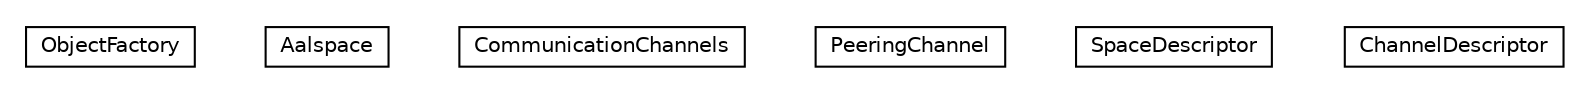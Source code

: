 #!/usr/local/bin/dot
#
# Class diagram 
# Generated by UMLGraph version R5_6-24-gf6e263 (http://www.umlgraph.org/)
#

digraph G {
	edge [fontname="Helvetica",fontsize=10,labelfontname="Helvetica",labelfontsize=10];
	node [fontname="Helvetica",fontsize=10,shape=plaintext];
	nodesep=0.25;
	ranksep=0.5;
	// org.universAAL.middleware.interfaces.aalspace.xml.model.ObjectFactory
	c6364 [label=<<table title="org.universAAL.middleware.interfaces.aalspace.xml.model.ObjectFactory" border="0" cellborder="1" cellspacing="0" cellpadding="2" port="p" href="./ObjectFactory.html">
		<tr><td><table border="0" cellspacing="0" cellpadding="1">
<tr><td align="center" balign="center"> ObjectFactory </td></tr>
		</table></td></tr>
		</table>>, URL="./ObjectFactory.html", fontname="Helvetica", fontcolor="black", fontsize=10.0];
	// org.universAAL.middleware.interfaces.aalspace.xml.model.Aalspace
	c6365 [label=<<table title="org.universAAL.middleware.interfaces.aalspace.xml.model.Aalspace" border="0" cellborder="1" cellspacing="0" cellpadding="2" port="p" href="./Aalspace.html">
		<tr><td><table border="0" cellspacing="0" cellpadding="1">
<tr><td align="center" balign="center"> Aalspace </td></tr>
		</table></td></tr>
		</table>>, URL="./Aalspace.html", fontname="Helvetica", fontcolor="black", fontsize=10.0];
	// org.universAAL.middleware.interfaces.aalspace.xml.model.Aalspace.CommunicationChannels
	c6366 [label=<<table title="org.universAAL.middleware.interfaces.aalspace.xml.model.Aalspace.CommunicationChannels" border="0" cellborder="1" cellspacing="0" cellpadding="2" port="p" href="./Aalspace.CommunicationChannels.html">
		<tr><td><table border="0" cellspacing="0" cellpadding="1">
<tr><td align="center" balign="center"> CommunicationChannels </td></tr>
		</table></td></tr>
		</table>>, URL="./Aalspace.CommunicationChannels.html", fontname="Helvetica", fontcolor="black", fontsize=10.0];
	// org.universAAL.middleware.interfaces.aalspace.xml.model.Aalspace.PeeringChannel
	c6367 [label=<<table title="org.universAAL.middleware.interfaces.aalspace.xml.model.Aalspace.PeeringChannel" border="0" cellborder="1" cellspacing="0" cellpadding="2" port="p" href="./Aalspace.PeeringChannel.html">
		<tr><td><table border="0" cellspacing="0" cellpadding="1">
<tr><td align="center" balign="center"> PeeringChannel </td></tr>
		</table></td></tr>
		</table>>, URL="./Aalspace.PeeringChannel.html", fontname="Helvetica", fontcolor="black", fontsize=10.0];
	// org.universAAL.middleware.interfaces.aalspace.xml.model.Aalspace.SpaceDescriptor
	c6368 [label=<<table title="org.universAAL.middleware.interfaces.aalspace.xml.model.Aalspace.SpaceDescriptor" border="0" cellborder="1" cellspacing="0" cellpadding="2" port="p" href="./Aalspace.SpaceDescriptor.html">
		<tr><td><table border="0" cellspacing="0" cellpadding="1">
<tr><td align="center" balign="center"> SpaceDescriptor </td></tr>
		</table></td></tr>
		</table>>, URL="./Aalspace.SpaceDescriptor.html", fontname="Helvetica", fontcolor="black", fontsize=10.0];
	// org.universAAL.middleware.interfaces.aalspace.xml.model.ChannelDescriptor
	c6369 [label=<<table title="org.universAAL.middleware.interfaces.aalspace.xml.model.ChannelDescriptor" border="0" cellborder="1" cellspacing="0" cellpadding="2" port="p" href="./ChannelDescriptor.html">
		<tr><td><table border="0" cellspacing="0" cellpadding="1">
<tr><td align="center" balign="center"> ChannelDescriptor </td></tr>
		</table></td></tr>
		</table>>, URL="./ChannelDescriptor.html", fontname="Helvetica", fontcolor="black", fontsize=10.0];
}

